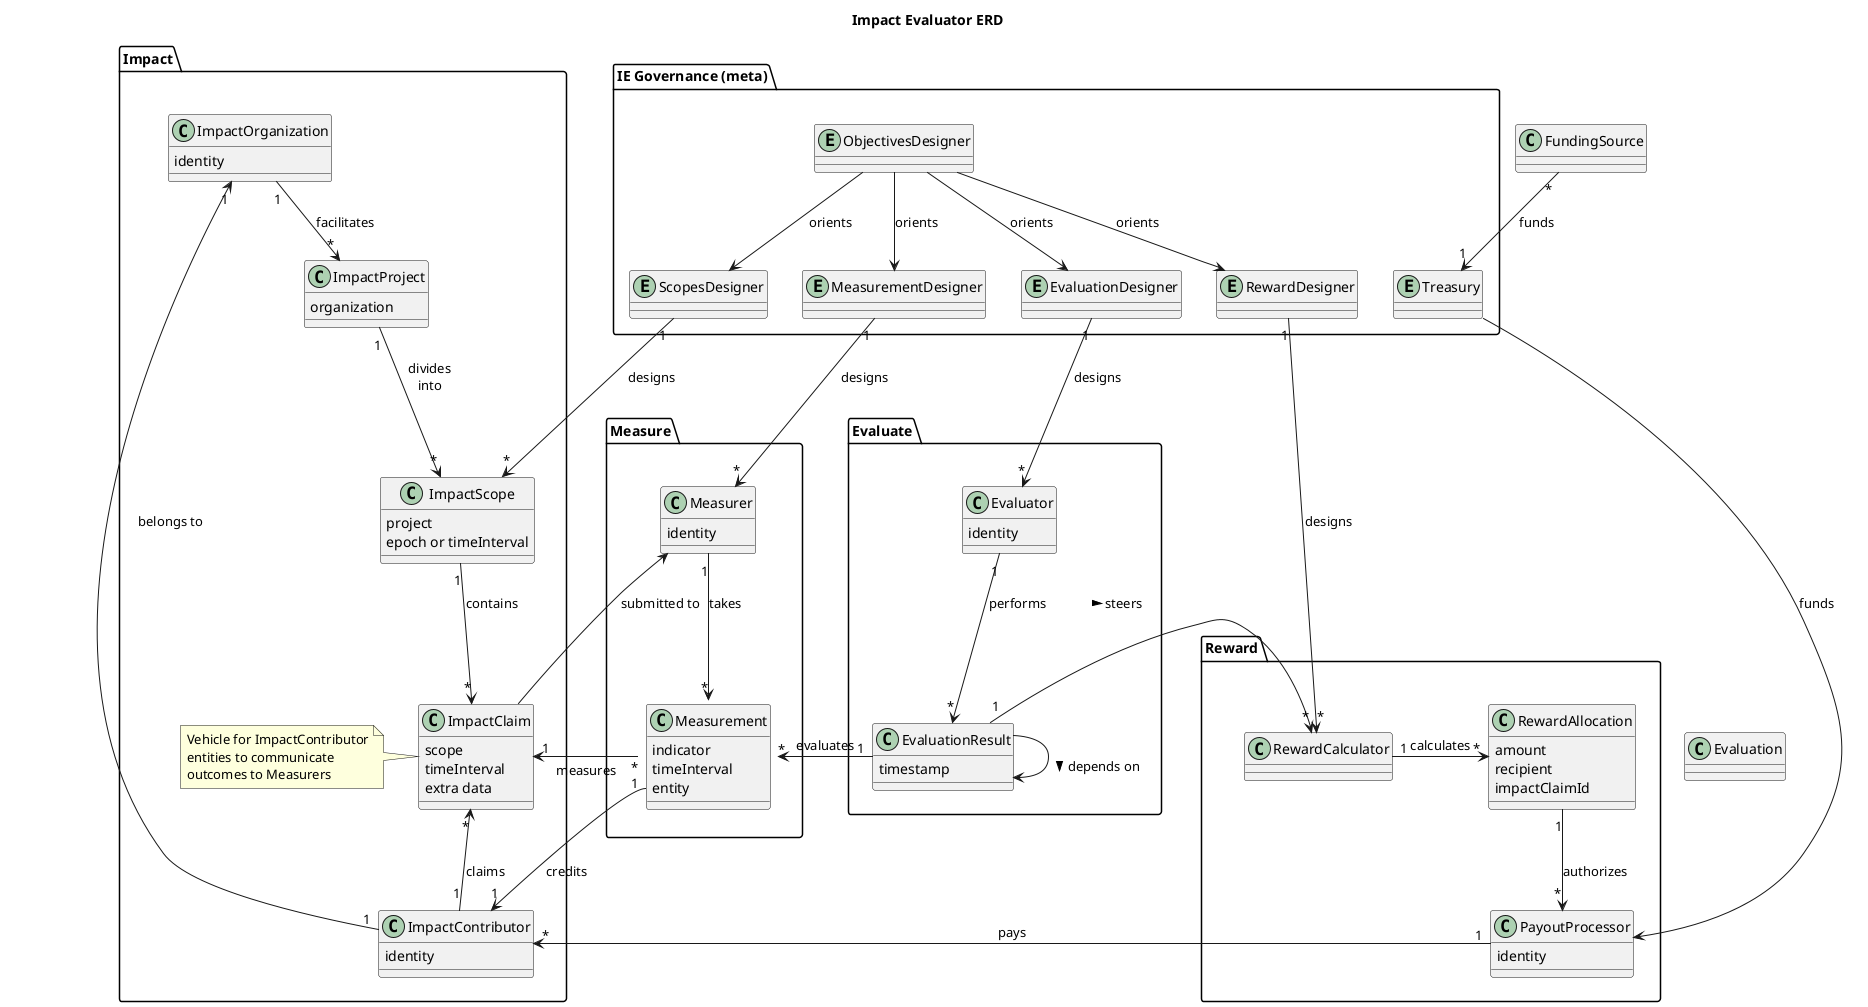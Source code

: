 @startuml "Impact Evaluator ERD"
title "Impact Evaluator ERD"

'skinparam linetype ortho

package "IE Governance (meta)" as IEGovernance {
    entity ObjectivesDesigner
    entity ScopesDesigner
    entity MeasurementDesigner
    entity EvaluationDesigner
    entity RewardDesigner
    entity Treasury

    ObjectivesDesigner -d[hidden]-> ScopesDesigner
    ScopesDesigner -r[hidden]-> MeasurementDesigner
    MeasurementDesigner -r[hidden]-> EvaluationDesigner
    EvaluationDesigner -r[hidden]-> RewardDesigner
    RewardDesigner -r[hidden]-> Treasury

    ObjectivesDesigner --> ScopesDesigner : orients
    ObjectivesDesigner --> MeasurementDesigner : orients
    ObjectivesDesigner --> EvaluationDesigner : orients
    ObjectivesDesigner --> RewardDesigner : orients
}

package Impact {
    class ImpactOrganization {
        identity
    }
    class ImpactProject {
        organization
    }
    class ImpactScope {
        project
        epoch or timeInterval
    }
    class ImpactClaim {
        scope
        timeInterval
        extra data
    }
    note left of ImpactClaim
        Vehicle for ImpactContributor
        entities to communicate
        outcomes to Measurers
    end note
    class ImpactContributor {
        identity
    }

    ImpactOrganization "1" -d-> "*" ImpactProject : facilitates
    ImpactProject "1" -d-> "*" ImpactScope : divides\ninto
    ImpactScope "1" -d-> "*" ImpactClaim : contains
    ImpactContributor "1" -u-> "*" ImpactClaim : claims
    ImpactContributor "1" -u-> "1" ImpactOrganization : belongs to
}

package Measure {
    class Measurement {
        indicator
        timeInterval
        entity
    }
    class Measurer {
        identity
    }

    ImpactClaim --> Measurer : submitted to

    Measurer "1" --> "*" Measurement : takes
    Measurement "*" -l-> "1" ImpactClaim : measures
    Measurement::entity "1" --> "1" ImpactContributor : credits
}

package Evaluate {
    class EvaluationResult {
        timestamp
    }
    class Evaluator {
        identity
    }

    Evaluator "1" -d-> "*" EvaluationResult : performs
    EvaluationResult "1" -l-> "*" Measurement : evaluates
    EvaluationResult --> EvaluationResult : "\n> depends on"
}

package Reward {
    class RewardCalculator {}
    class RewardAllocation {
        amount
        recipient
        impactClaimId
    }
    class PayoutProcessor {
        identity
    }

    RewardCalculator "1" -r-> "*" RewardAllocation : calculates
    RewardAllocation "1" -d-> "*" PayoutProcessor : authorizes
}

Impact -r[hidden]--> Measure
Evaluate -r[hidden]--> Reward
Measurement -r[hidden]--> Evaluation
Evaluation -r[hidden]--> RewardCalculator

ScopesDesigner "1" --> "*" ImpactScope : designs
MeasurementDesigner "1" --> "*" Measurer : designs
EvaluationDesigner "1" --> "*" Evaluator : designs
RewardDesigner "1" --> "*" RewardCalculator : designs

Treasury --> PayoutProcessor : funds

EvaluationResult "1" --> "*" RewardCalculator : steers >
PayoutProcessor "1" -d-> "*" ImpactContributor : pays

FundingSource "*" --> "1" Treasury : funds

'ExternalMarkets -d[norank]-> RewardAllocation : values

@enduml
